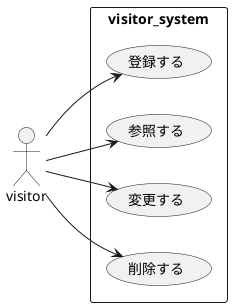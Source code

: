 @startuml Robodogユースケース図
left to right direction
actor visitor as U

rectangle visitor_system {
  usecase "登録する" as UC1
  usecase "参照する" as UC2
  usecase "変更する" as UC3
  usecase "削除する" as UC4
}
U --> UC1
U --> UC2
U --> UC3
U --> UC4
@enduml